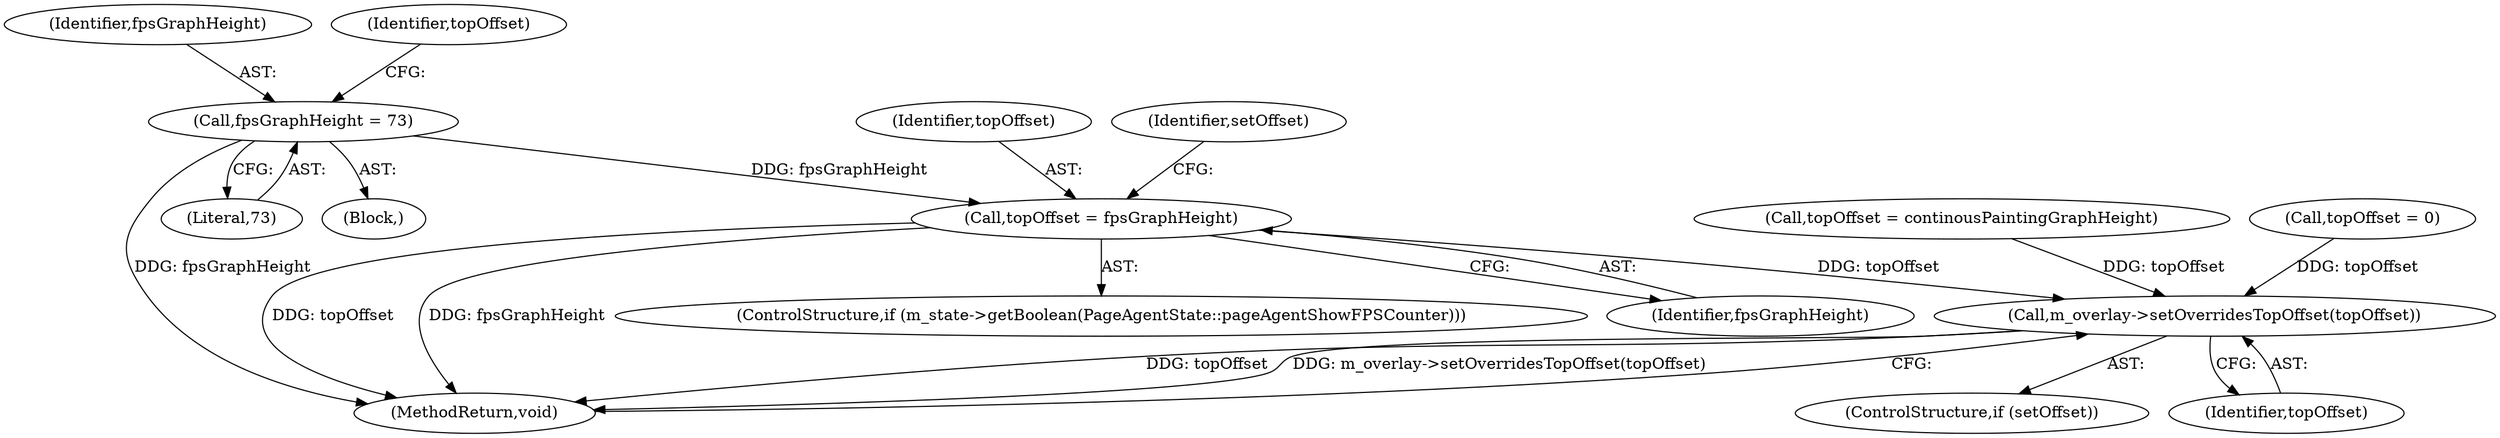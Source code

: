 digraph "1_Chrome_d4cd2b2c0953ad7e9fa988c234eb9361be80fe81_14@del" {
"1000124" [label="(Call,topOffset = fpsGraphHeight)"];
"1000107" [label="(Call,fpsGraphHeight = 73)"];
"1000133" [label="(Call,m_overlay->setOverridesTopOffset(topOffset))"];
"1000131" [label="(ControlStructure,if (setOffset))"];
"1000125" [label="(Identifier,topOffset)"];
"1000101" [label="(Block,)"];
"1000117" [label="(Call,topOffset = continousPaintingGraphHeight)"];
"1000107" [label="(Call,fpsGraphHeight = 73)"];
"1000111" [label="(Call,topOffset = 0)"];
"1000126" [label="(Identifier,fpsGraphHeight)"];
"1000134" [label="(Identifier,topOffset)"];
"1000135" [label="(MethodReturn,void)"];
"1000108" [label="(Identifier,fpsGraphHeight)"];
"1000121" [label="(ControlStructure,if (m_state->getBoolean(PageAgentState::pageAgentShowFPSCounter)))"];
"1000109" [label="(Literal,73)"];
"1000112" [label="(Identifier,topOffset)"];
"1000133" [label="(Call,m_overlay->setOverridesTopOffset(topOffset))"];
"1000124" [label="(Call,topOffset = fpsGraphHeight)"];
"1000129" [label="(Identifier,setOffset)"];
"1000124" -> "1000121"  [label="AST: "];
"1000124" -> "1000126"  [label="CFG: "];
"1000125" -> "1000124"  [label="AST: "];
"1000126" -> "1000124"  [label="AST: "];
"1000129" -> "1000124"  [label="CFG: "];
"1000124" -> "1000135"  [label="DDG: topOffset"];
"1000124" -> "1000135"  [label="DDG: fpsGraphHeight"];
"1000107" -> "1000124"  [label="DDG: fpsGraphHeight"];
"1000124" -> "1000133"  [label="DDG: topOffset"];
"1000107" -> "1000101"  [label="AST: "];
"1000107" -> "1000109"  [label="CFG: "];
"1000108" -> "1000107"  [label="AST: "];
"1000109" -> "1000107"  [label="AST: "];
"1000112" -> "1000107"  [label="CFG: "];
"1000107" -> "1000135"  [label="DDG: fpsGraphHeight"];
"1000133" -> "1000131"  [label="AST: "];
"1000133" -> "1000134"  [label="CFG: "];
"1000134" -> "1000133"  [label="AST: "];
"1000135" -> "1000133"  [label="CFG: "];
"1000133" -> "1000135"  [label="DDG: topOffset"];
"1000133" -> "1000135"  [label="DDG: m_overlay->setOverridesTopOffset(topOffset)"];
"1000117" -> "1000133"  [label="DDG: topOffset"];
"1000111" -> "1000133"  [label="DDG: topOffset"];
}
